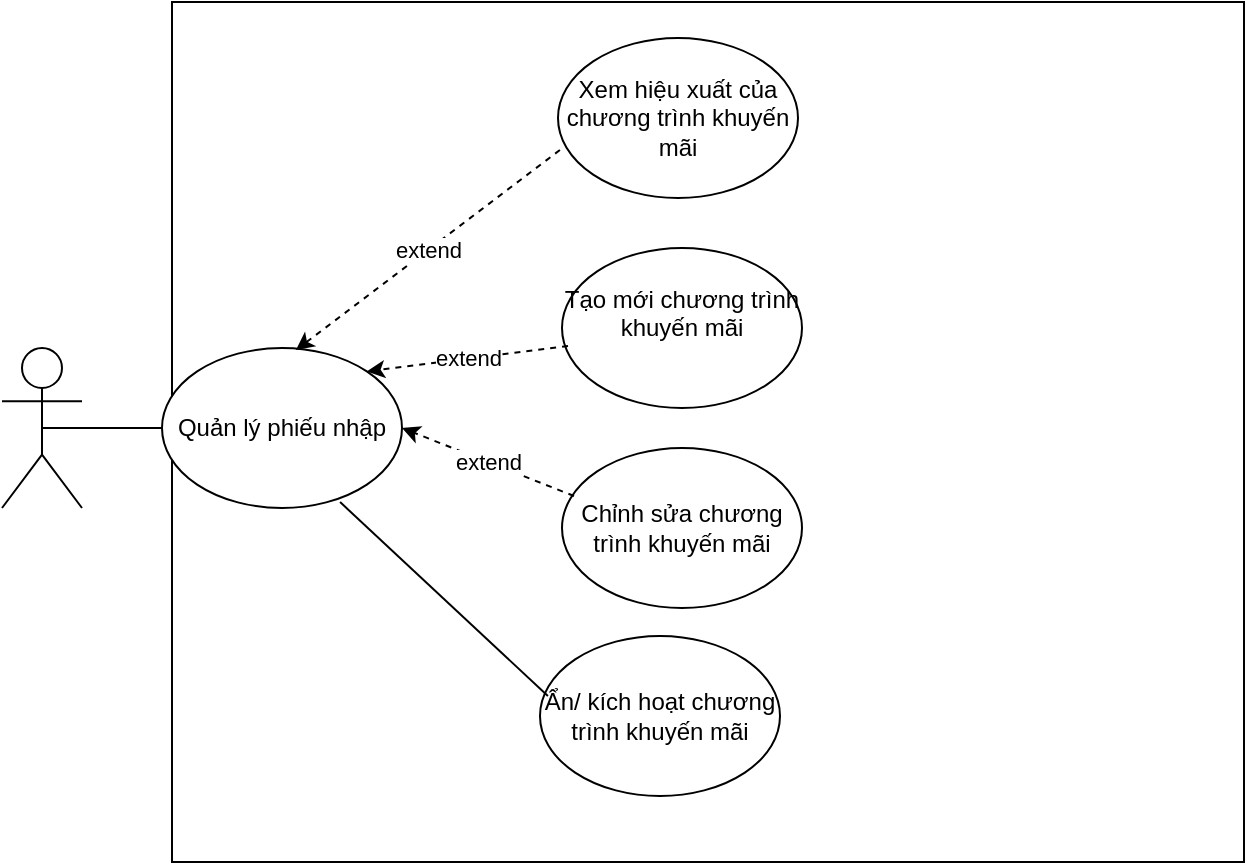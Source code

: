<mxfile version="13.9.9" type="device"><diagram id="bVe8kKURouHjuFMQBazH" name="Page-1"><mxGraphModel dx="868" dy="511" grid="0" gridSize="10" guides="1" tooltips="1" connect="1" arrows="1" fold="1" page="1" pageScale="1" pageWidth="850" pageHeight="1100" math="0" shadow="0"><root><mxCell id="0"/><mxCell id="1" parent="0"/><mxCell id="DwuZmzdSPIOl9fwr6f0I-19" value="" style="rounded=0;whiteSpace=wrap;html=1;gradientColor=#ffffff;labelBackgroundColor=none;noLabel=1;fontColor=none;fillColor=none;" parent="1" vertex="1"><mxGeometry x="185" y="205" width="536" height="430" as="geometry"/></mxCell><mxCell id="DwuZmzdSPIOl9fwr6f0I-1" value="" style="shape=umlActor;verticalLabelPosition=bottom;verticalAlign=top;html=1;outlineConnect=0;" parent="1" vertex="1"><mxGeometry x="100" y="378" width="40" height="80" as="geometry"/></mxCell><mxCell id="DwuZmzdSPIOl9fwr6f0I-2" value="Quản lý phiếu nhập" style="ellipse;whiteSpace=wrap;html=1;" parent="1" vertex="1"><mxGeometry x="180" y="378" width="120" height="80" as="geometry"/></mxCell><mxCell id="DwuZmzdSPIOl9fwr6f0I-3" value="Chỉnh sửa chương trình khuyến mãi" style="ellipse;whiteSpace=wrap;html=1;" parent="1" vertex="1"><mxGeometry x="380" y="428" width="120" height="80" as="geometry"/></mxCell><mxCell id="DwuZmzdSPIOl9fwr6f0I-4" value="Tạo mới chương trình khuyến mãi&lt;br&gt;&amp;nbsp;" style="ellipse;whiteSpace=wrap;html=1;" parent="1" vertex="1"><mxGeometry x="380" y="328" width="120" height="80" as="geometry"/></mxCell><mxCell id="DwuZmzdSPIOl9fwr6f0I-6" value="Ẩn/ kích hoạt chương trình khuyến mãi" style="ellipse;whiteSpace=wrap;html=1;" parent="1" vertex="1"><mxGeometry x="369" y="522" width="120" height="80" as="geometry"/></mxCell><mxCell id="DwuZmzdSPIOl9fwr6f0I-9" value="" style="endArrow=none;html=1;exitX=0.5;exitY=0.5;exitDx=0;exitDy=0;exitPerimeter=0;" parent="1" source="DwuZmzdSPIOl9fwr6f0I-1" target="DwuZmzdSPIOl9fwr6f0I-2" edge="1"><mxGeometry width="50" height="50" relative="1" as="geometry"><mxPoint x="70" y="428" as="sourcePoint"/><mxPoint x="120" y="378" as="targetPoint"/></mxGeometry></mxCell><mxCell id="y2jZ2sul2W0K3fLa5uM4-2" value="Xem hiệu xuất của chương trình khuyến mãi&lt;br&gt;" style="ellipse;whiteSpace=wrap;html=1;" parent="1" vertex="1"><mxGeometry x="378" y="223" width="120" height="80" as="geometry"/></mxCell><mxCell id="Ci3DqrbCEFo_zadMnwLq-2" value="extend" style="endArrow=classic;html=1;exitX=0.05;exitY=0.3;exitDx=0;exitDy=0;exitPerimeter=0;entryX=1;entryY=0.5;entryDx=0;entryDy=0;dashed=1;" edge="1" parent="1" source="DwuZmzdSPIOl9fwr6f0I-3" target="DwuZmzdSPIOl9fwr6f0I-2"><mxGeometry width="50" height="50" relative="1" as="geometry"><mxPoint x="378.04" y="559.04" as="sourcePoint"/><mxPoint x="282.749" y="461.516" as="targetPoint"/></mxGeometry></mxCell><mxCell id="Ci3DqrbCEFo_zadMnwLq-3" value="extend" style="endArrow=classic;html=1;exitX=0.025;exitY=0.613;exitDx=0;exitDy=0;exitPerimeter=0;entryX=1;entryY=0;entryDx=0;entryDy=0;dashed=1;" edge="1" parent="1" source="DwuZmzdSPIOl9fwr6f0I-4" target="DwuZmzdSPIOl9fwr6f0I-2"><mxGeometry width="50" height="50" relative="1" as="geometry"><mxPoint x="378.04" y="559.04" as="sourcePoint"/><mxPoint x="282.749" y="461.516" as="targetPoint"/></mxGeometry></mxCell><mxCell id="Ci3DqrbCEFo_zadMnwLq-4" value="extend" style="endArrow=classic;html=1;exitX=0.008;exitY=0.7;exitDx=0;exitDy=0;exitPerimeter=0;entryX=0.558;entryY=0.013;entryDx=0;entryDy=0;entryPerimeter=0;dashed=1;" edge="1" parent="1" source="y2jZ2sul2W0K3fLa5uM4-2" target="DwuZmzdSPIOl9fwr6f0I-2"><mxGeometry width="50" height="50" relative="1" as="geometry"><mxPoint x="393" y="387.04" as="sourcePoint"/><mxPoint x="292.426" y="399.716" as="targetPoint"/></mxGeometry></mxCell><mxCell id="Ci3DqrbCEFo_zadMnwLq-5" value="" style="endArrow=none;html=1;exitX=0.742;exitY=0.963;exitDx=0;exitDy=0;exitPerimeter=0;entryX=0.033;entryY=0.375;entryDx=0;entryDy=0;entryPerimeter=0;" edge="1" parent="1" source="DwuZmzdSPIOl9fwr6f0I-2" target="DwuZmzdSPIOl9fwr6f0I-6"><mxGeometry width="50" height="50" relative="1" as="geometry"><mxPoint x="288" y="490" as="sourcePoint"/><mxPoint x="338" y="440" as="targetPoint"/></mxGeometry></mxCell></root></mxGraphModel></diagram></mxfile>